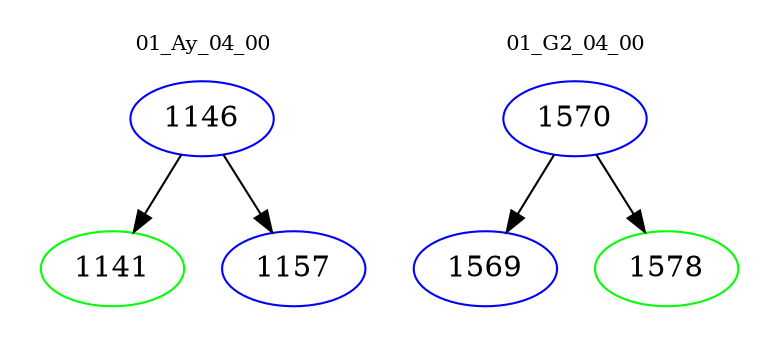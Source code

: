 digraph{
subgraph cluster_0 {
color = white
label = "01_Ay_04_00";
fontsize=10;
T0_1146 [label="1146", color="blue"]
T0_1146 -> T0_1141 [color="black"]
T0_1141 [label="1141", color="green"]
T0_1146 -> T0_1157 [color="black"]
T0_1157 [label="1157", color="blue"]
}
subgraph cluster_1 {
color = white
label = "01_G2_04_00";
fontsize=10;
T1_1570 [label="1570", color="blue"]
T1_1570 -> T1_1569 [color="black"]
T1_1569 [label="1569", color="blue"]
T1_1570 -> T1_1578 [color="black"]
T1_1578 [label="1578", color="green"]
}
}
